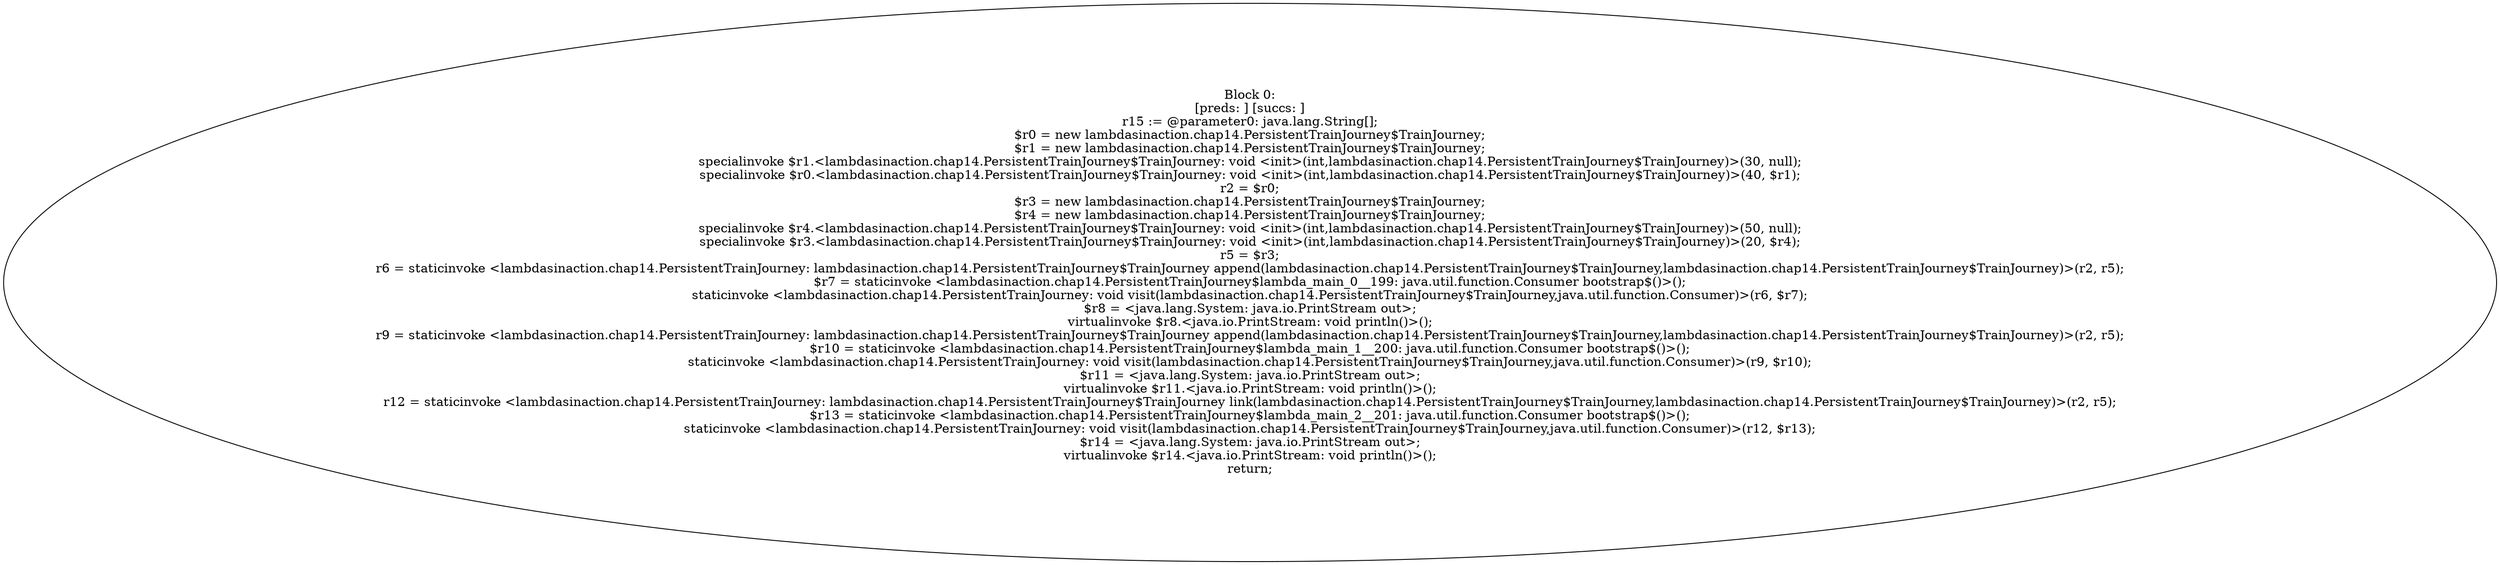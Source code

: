 digraph "unitGraph" {
    "Block 0:
[preds: ] [succs: ]
r15 := @parameter0: java.lang.String[];
$r0 = new lambdasinaction.chap14.PersistentTrainJourney$TrainJourney;
$r1 = new lambdasinaction.chap14.PersistentTrainJourney$TrainJourney;
specialinvoke $r1.<lambdasinaction.chap14.PersistentTrainJourney$TrainJourney: void <init>(int,lambdasinaction.chap14.PersistentTrainJourney$TrainJourney)>(30, null);
specialinvoke $r0.<lambdasinaction.chap14.PersistentTrainJourney$TrainJourney: void <init>(int,lambdasinaction.chap14.PersistentTrainJourney$TrainJourney)>(40, $r1);
r2 = $r0;
$r3 = new lambdasinaction.chap14.PersistentTrainJourney$TrainJourney;
$r4 = new lambdasinaction.chap14.PersistentTrainJourney$TrainJourney;
specialinvoke $r4.<lambdasinaction.chap14.PersistentTrainJourney$TrainJourney: void <init>(int,lambdasinaction.chap14.PersistentTrainJourney$TrainJourney)>(50, null);
specialinvoke $r3.<lambdasinaction.chap14.PersistentTrainJourney$TrainJourney: void <init>(int,lambdasinaction.chap14.PersistentTrainJourney$TrainJourney)>(20, $r4);
r5 = $r3;
r6 = staticinvoke <lambdasinaction.chap14.PersistentTrainJourney: lambdasinaction.chap14.PersistentTrainJourney$TrainJourney append(lambdasinaction.chap14.PersistentTrainJourney$TrainJourney,lambdasinaction.chap14.PersistentTrainJourney$TrainJourney)>(r2, r5);
$r7 = staticinvoke <lambdasinaction.chap14.PersistentTrainJourney$lambda_main_0__199: java.util.function.Consumer bootstrap$()>();
staticinvoke <lambdasinaction.chap14.PersistentTrainJourney: void visit(lambdasinaction.chap14.PersistentTrainJourney$TrainJourney,java.util.function.Consumer)>(r6, $r7);
$r8 = <java.lang.System: java.io.PrintStream out>;
virtualinvoke $r8.<java.io.PrintStream: void println()>();
r9 = staticinvoke <lambdasinaction.chap14.PersistentTrainJourney: lambdasinaction.chap14.PersistentTrainJourney$TrainJourney append(lambdasinaction.chap14.PersistentTrainJourney$TrainJourney,lambdasinaction.chap14.PersistentTrainJourney$TrainJourney)>(r2, r5);
$r10 = staticinvoke <lambdasinaction.chap14.PersistentTrainJourney$lambda_main_1__200: java.util.function.Consumer bootstrap$()>();
staticinvoke <lambdasinaction.chap14.PersistentTrainJourney: void visit(lambdasinaction.chap14.PersistentTrainJourney$TrainJourney,java.util.function.Consumer)>(r9, $r10);
$r11 = <java.lang.System: java.io.PrintStream out>;
virtualinvoke $r11.<java.io.PrintStream: void println()>();
r12 = staticinvoke <lambdasinaction.chap14.PersistentTrainJourney: lambdasinaction.chap14.PersistentTrainJourney$TrainJourney link(lambdasinaction.chap14.PersistentTrainJourney$TrainJourney,lambdasinaction.chap14.PersistentTrainJourney$TrainJourney)>(r2, r5);
$r13 = staticinvoke <lambdasinaction.chap14.PersistentTrainJourney$lambda_main_2__201: java.util.function.Consumer bootstrap$()>();
staticinvoke <lambdasinaction.chap14.PersistentTrainJourney: void visit(lambdasinaction.chap14.PersistentTrainJourney$TrainJourney,java.util.function.Consumer)>(r12, $r13);
$r14 = <java.lang.System: java.io.PrintStream out>;
virtualinvoke $r14.<java.io.PrintStream: void println()>();
return;
"
}
